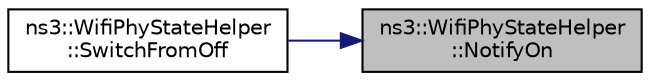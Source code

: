 digraph "ns3::WifiPhyStateHelper::NotifyOn"
{
 // LATEX_PDF_SIZE
  edge [fontname="Helvetica",fontsize="10",labelfontname="Helvetica",labelfontsize="10"];
  node [fontname="Helvetica",fontsize="10",shape=record];
  rankdir="RL";
  Node1 [label="ns3::WifiPhyStateHelper\l::NotifyOn",height=0.2,width=0.4,color="black", fillcolor="grey75", style="filled", fontcolor="black",tooltip="Notify all WifiPhyListener that we are going to switch on."];
  Node1 -> Node2 [dir="back",color="midnightblue",fontsize="10",style="solid",fontname="Helvetica"];
  Node2 [label="ns3::WifiPhyStateHelper\l::SwitchFromOff",height=0.2,width=0.4,color="black", fillcolor="white", style="filled",URL="$classns3_1_1_wifi_phy_state_helper.html#a2a7616c7cb18a5ef27285787a4fb2e5f",tooltip="Switch from off mode."];
}
